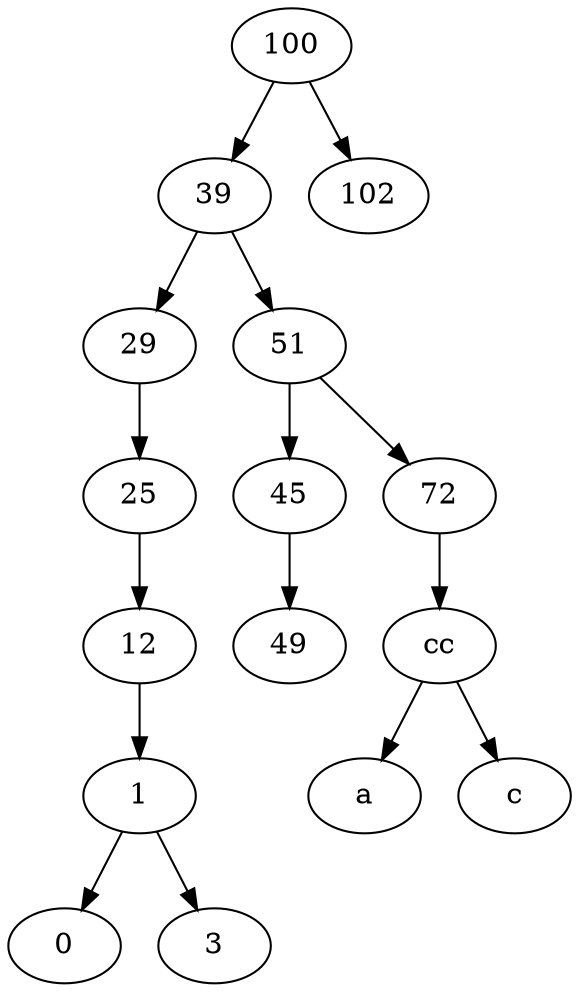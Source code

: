 digraph G {
100 ->39;
39 ->29;
29 ->25;
25 ->12;
12 ->1;
1 ->0;
1 ->3;
39 ->51;
51 ->45;
45 ->49;
51 ->72;
72 ->cc;
cc ->a;
cc ->c;
100 ->102;
}